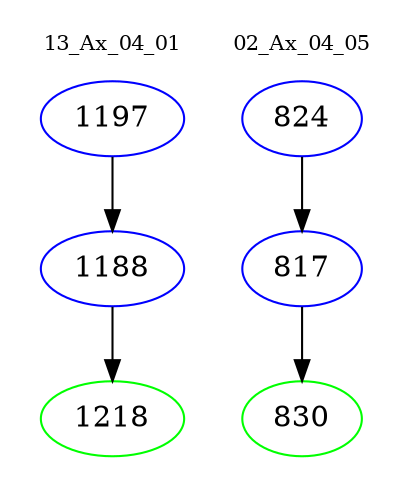 digraph{
subgraph cluster_0 {
color = white
label = "13_Ax_04_01";
fontsize=10;
T0_1197 [label="1197", color="blue"]
T0_1197 -> T0_1188 [color="black"]
T0_1188 [label="1188", color="blue"]
T0_1188 -> T0_1218 [color="black"]
T0_1218 [label="1218", color="green"]
}
subgraph cluster_1 {
color = white
label = "02_Ax_04_05";
fontsize=10;
T1_824 [label="824", color="blue"]
T1_824 -> T1_817 [color="black"]
T1_817 [label="817", color="blue"]
T1_817 -> T1_830 [color="black"]
T1_830 [label="830", color="green"]
}
}
